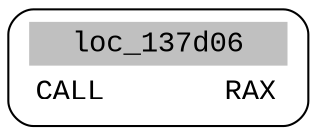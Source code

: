 digraph asm_graph {
1941 [
shape="Mrecord" fontname="Courier New"label =<<table border="0" cellborder="0" cellpadding="3"><tr><td align="center" colspan="2" bgcolor="grey">loc_137d06</td></tr><tr><td align="left">CALL       RAX</td></tr></table>> ];
}